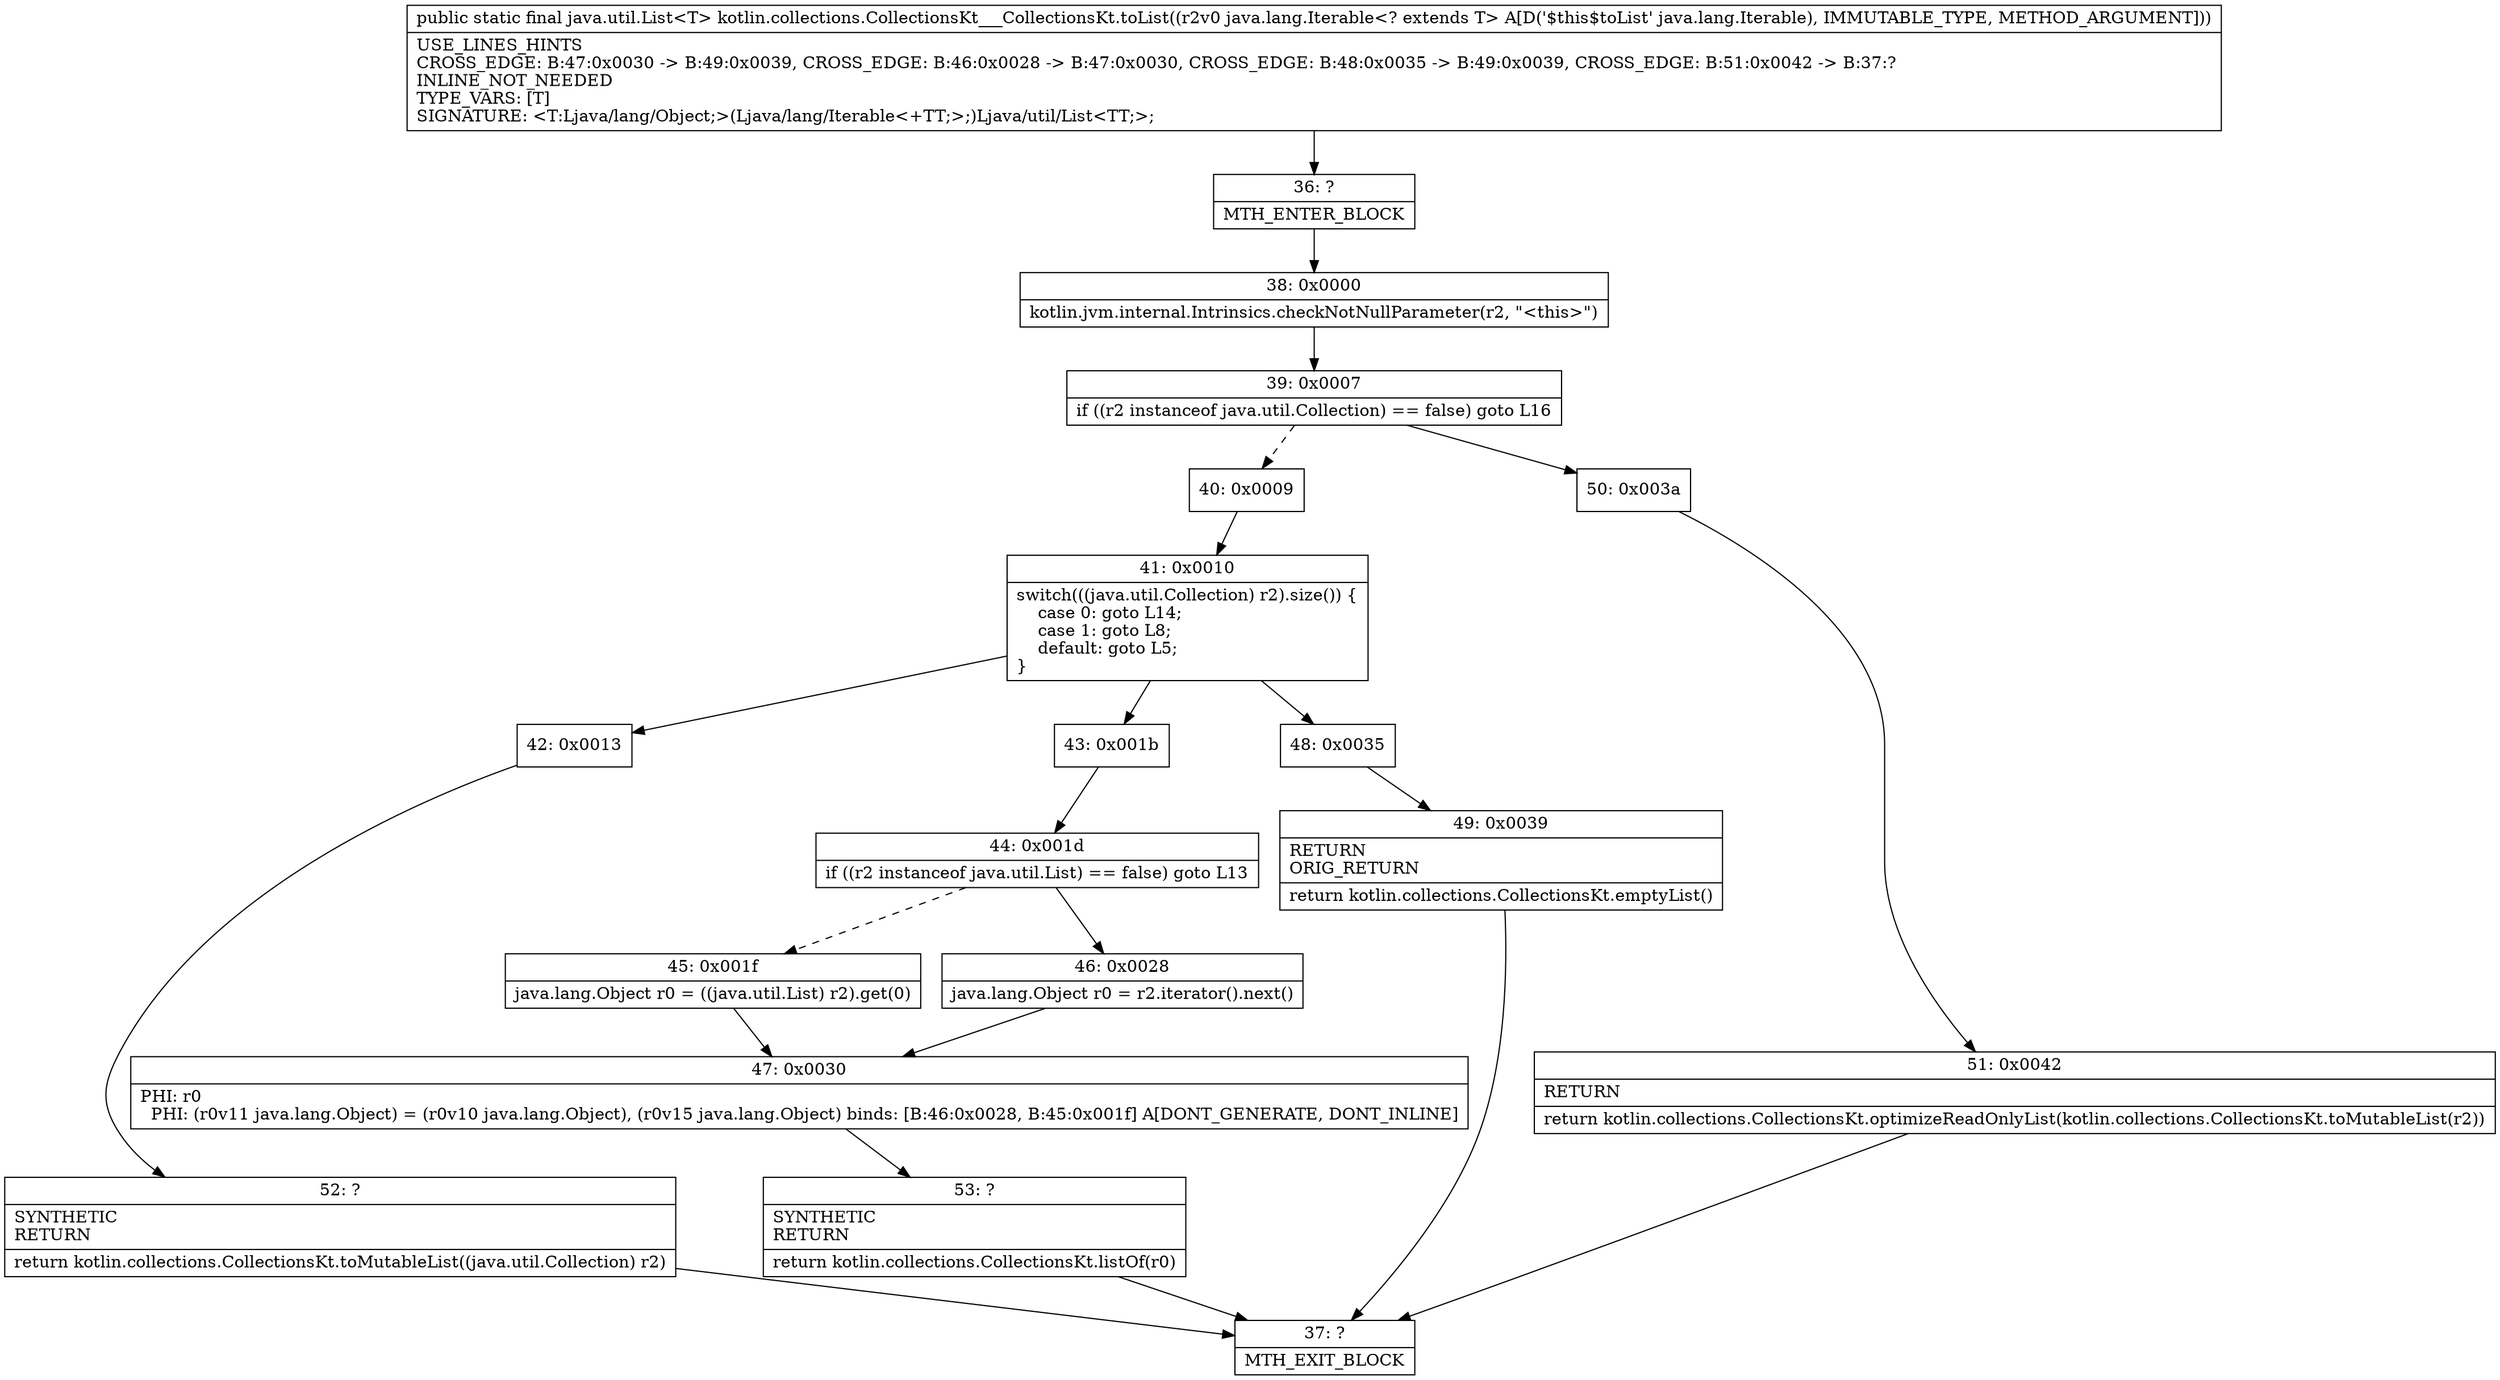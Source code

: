 digraph "CFG forkotlin.collections.CollectionsKt___CollectionsKt.toList(Ljava\/lang\/Iterable;)Ljava\/util\/List;" {
Node_36 [shape=record,label="{36\:\ ?|MTH_ENTER_BLOCK\l}"];
Node_38 [shape=record,label="{38\:\ 0x0000|kotlin.jvm.internal.Intrinsics.checkNotNullParameter(r2, \"\<this\>\")\l}"];
Node_39 [shape=record,label="{39\:\ 0x0007|if ((r2 instanceof java.util.Collection) == false) goto L16\l}"];
Node_40 [shape=record,label="{40\:\ 0x0009}"];
Node_41 [shape=record,label="{41\:\ 0x0010|switch(((java.util.Collection) r2).size()) \{\l    case 0: goto L14;\l    case 1: goto L8;\l    default: goto L5;\l\}\l}"];
Node_42 [shape=record,label="{42\:\ 0x0013}"];
Node_52 [shape=record,label="{52\:\ ?|SYNTHETIC\lRETURN\l|return kotlin.collections.CollectionsKt.toMutableList((java.util.Collection) r2)\l}"];
Node_37 [shape=record,label="{37\:\ ?|MTH_EXIT_BLOCK\l}"];
Node_43 [shape=record,label="{43\:\ 0x001b}"];
Node_44 [shape=record,label="{44\:\ 0x001d|if ((r2 instanceof java.util.List) == false) goto L13\l}"];
Node_45 [shape=record,label="{45\:\ 0x001f|java.lang.Object r0 = ((java.util.List) r2).get(0)\l}"];
Node_47 [shape=record,label="{47\:\ 0x0030|PHI: r0 \l  PHI: (r0v11 java.lang.Object) = (r0v10 java.lang.Object), (r0v15 java.lang.Object) binds: [B:46:0x0028, B:45:0x001f] A[DONT_GENERATE, DONT_INLINE]\l}"];
Node_53 [shape=record,label="{53\:\ ?|SYNTHETIC\lRETURN\l|return kotlin.collections.CollectionsKt.listOf(r0)\l}"];
Node_46 [shape=record,label="{46\:\ 0x0028|java.lang.Object r0 = r2.iterator().next()\l}"];
Node_48 [shape=record,label="{48\:\ 0x0035}"];
Node_49 [shape=record,label="{49\:\ 0x0039|RETURN\lORIG_RETURN\l|return kotlin.collections.CollectionsKt.emptyList()\l}"];
Node_50 [shape=record,label="{50\:\ 0x003a}"];
Node_51 [shape=record,label="{51\:\ 0x0042|RETURN\l|return kotlin.collections.CollectionsKt.optimizeReadOnlyList(kotlin.collections.CollectionsKt.toMutableList(r2))\l}"];
MethodNode[shape=record,label="{public static final java.util.List\<T\> kotlin.collections.CollectionsKt___CollectionsKt.toList((r2v0 java.lang.Iterable\<? extends T\> A[D('$this$toList' java.lang.Iterable), IMMUTABLE_TYPE, METHOD_ARGUMENT]))  | USE_LINES_HINTS\lCROSS_EDGE: B:47:0x0030 \-\> B:49:0x0039, CROSS_EDGE: B:46:0x0028 \-\> B:47:0x0030, CROSS_EDGE: B:48:0x0035 \-\> B:49:0x0039, CROSS_EDGE: B:51:0x0042 \-\> B:37:?\lINLINE_NOT_NEEDED\lTYPE_VARS: [T]\lSIGNATURE: \<T:Ljava\/lang\/Object;\>(Ljava\/lang\/Iterable\<+TT;\>;)Ljava\/util\/List\<TT;\>;\l}"];
MethodNode -> Node_36;Node_36 -> Node_38;
Node_38 -> Node_39;
Node_39 -> Node_40[style=dashed];
Node_39 -> Node_50;
Node_40 -> Node_41;
Node_41 -> Node_42;
Node_41 -> Node_43;
Node_41 -> Node_48;
Node_42 -> Node_52;
Node_52 -> Node_37;
Node_43 -> Node_44;
Node_44 -> Node_45[style=dashed];
Node_44 -> Node_46;
Node_45 -> Node_47;
Node_47 -> Node_53;
Node_53 -> Node_37;
Node_46 -> Node_47;
Node_48 -> Node_49;
Node_49 -> Node_37;
Node_50 -> Node_51;
Node_51 -> Node_37;
}

